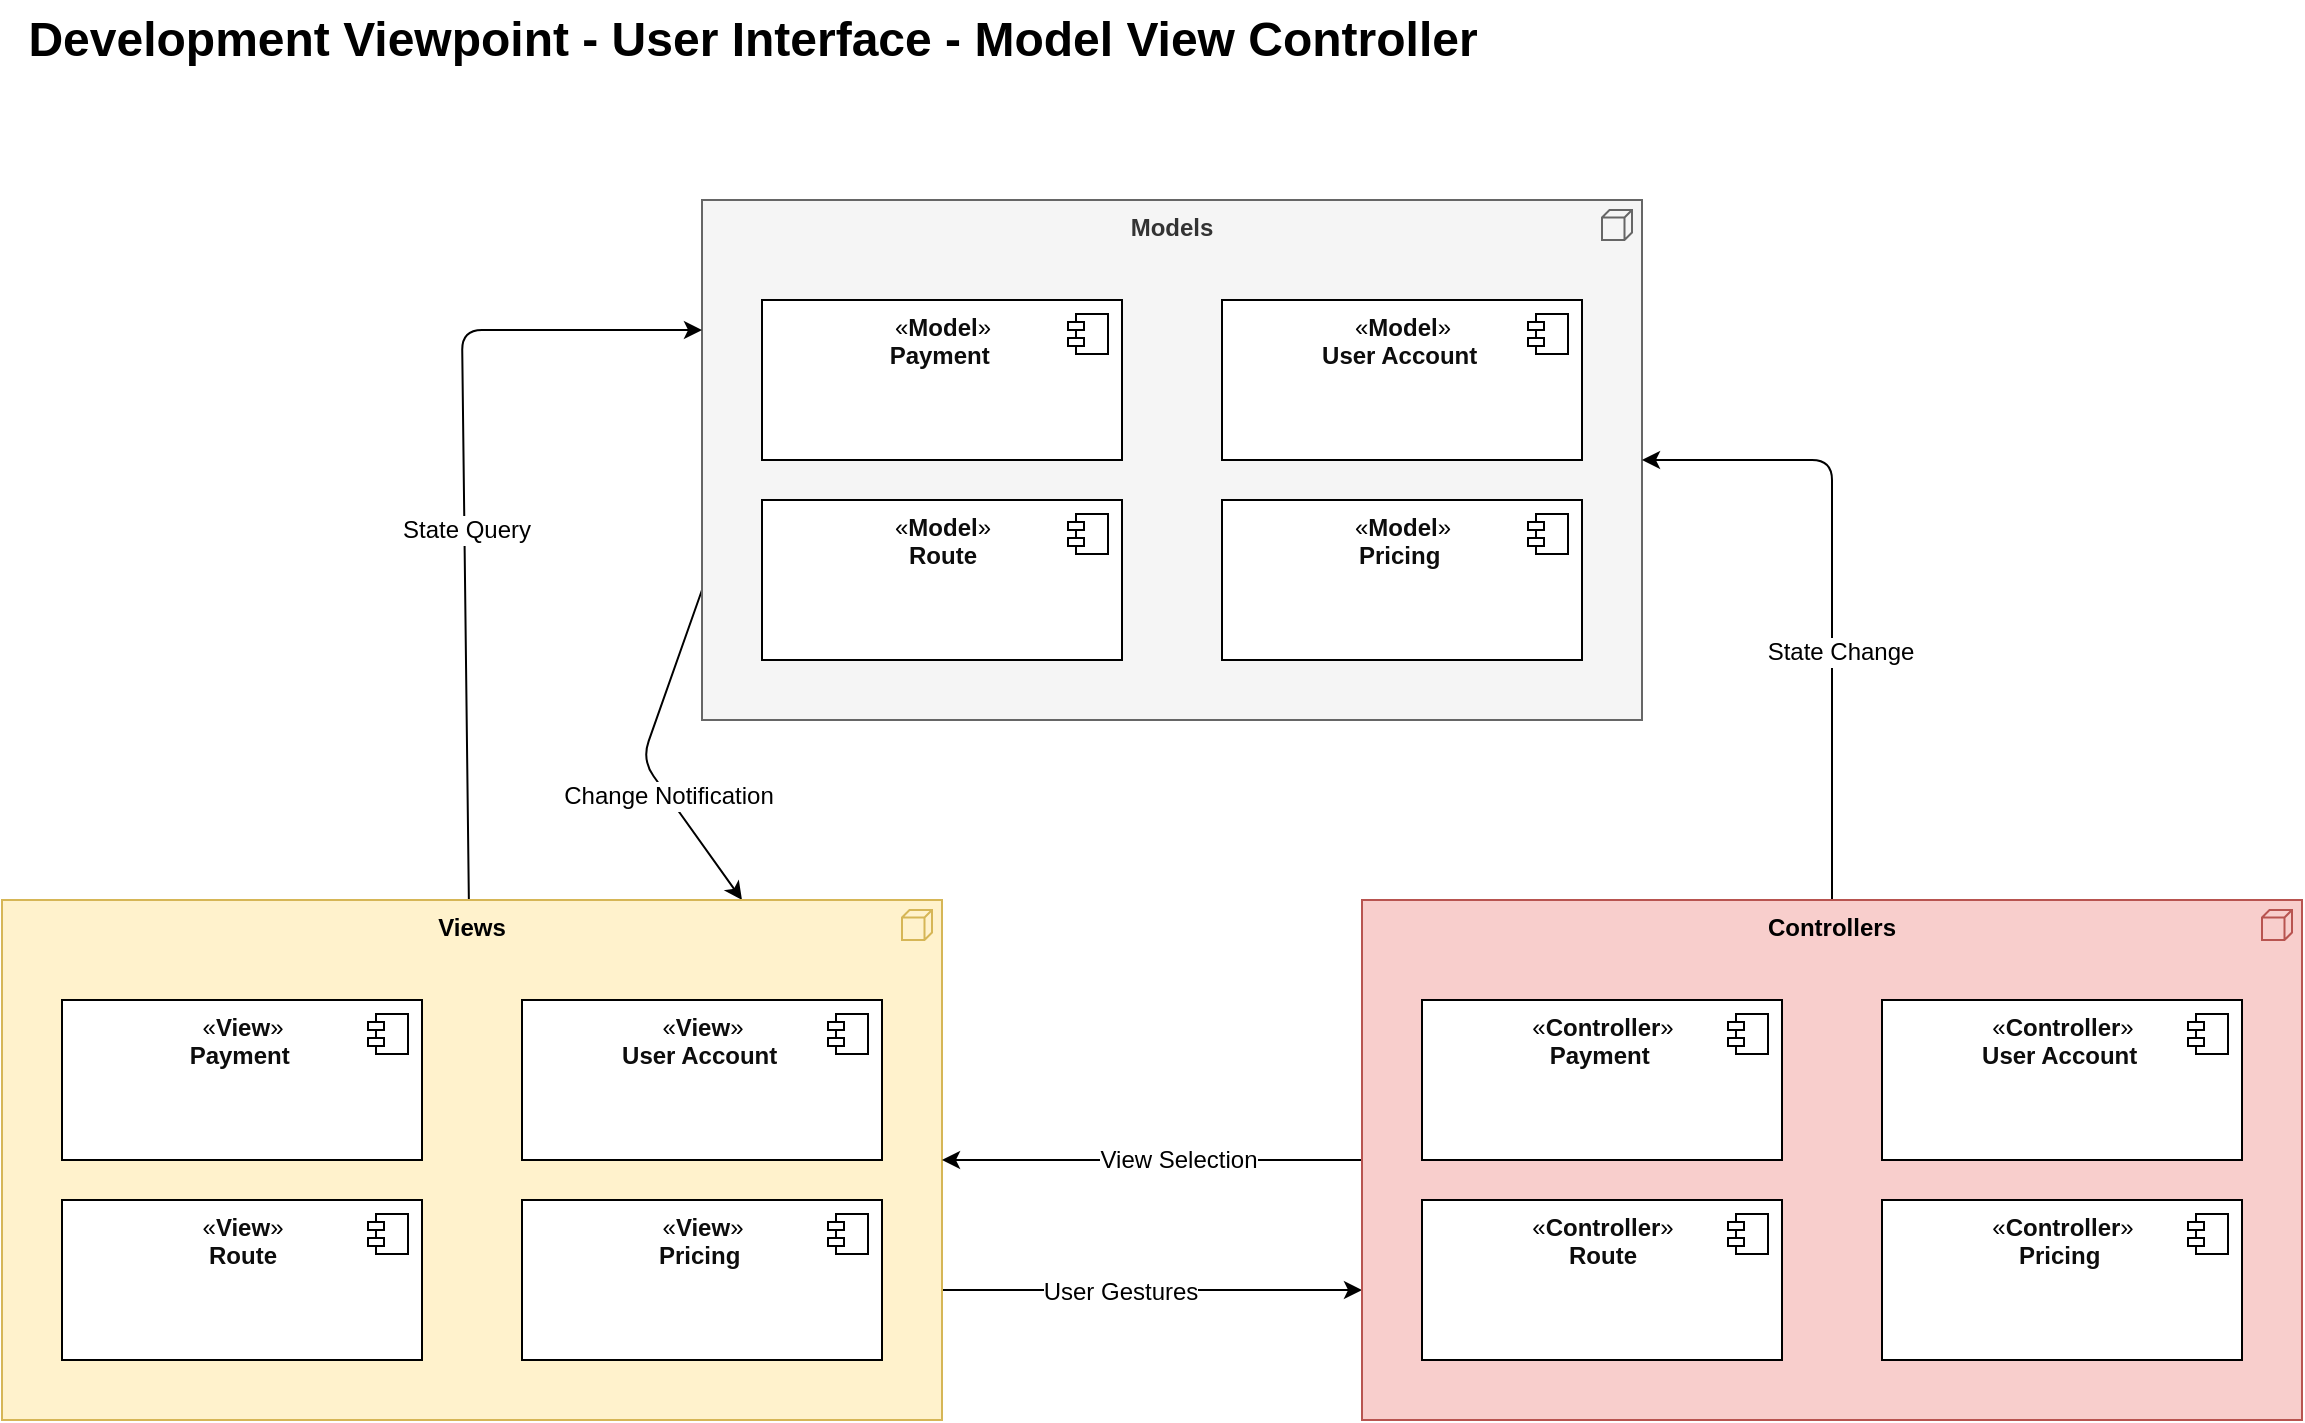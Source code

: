 <mxfile>
    <diagram id="AVOnWEAQ9v66yduFaMwA" name="Page-1">
        <mxGraphModel dx="1284" dy="960" grid="1" gridSize="10" guides="1" tooltips="1" connect="1" arrows="1" fold="1" page="1" pageScale="1" pageWidth="850" pageHeight="1100" math="0" shadow="0">
            <root>
                <mxCell id="0"/>
                <mxCell id="1" parent="0"/>
                <mxCell id="2" value="&lt;font style=&quot;font-size: 24px;&quot;&gt;&lt;b&gt;Development Viewpoint - User Interface - Model View Controller&lt;/b&gt;&lt;/font&gt;" style="text;html=1;align=center;verticalAlign=middle;resizable=0;points=[];autosize=1;strokeColor=none;fillColor=none;" parent="1" vertex="1">
                    <mxGeometry x="50" y="70" width="750" height="40" as="geometry"/>
                </mxCell>
                <mxCell id="61" style="html=1;fontFamily=Helvetica;fontSize=12;exitX=0;exitY=0.75;exitDx=0;exitDy=0;exitPerimeter=0;" parent="1" source="22" edge="1">
                    <mxGeometry relative="1" as="geometry">
                        <mxPoint x="420" y="520" as="targetPoint"/>
                        <Array as="points">
                            <mxPoint x="370" y="450"/>
                        </Array>
                    </mxGeometry>
                </mxCell>
                <mxCell id="62" value="Change Notification" style="edgeLabel;html=1;align=center;verticalAlign=middle;resizable=0;points=[];fontSize=12;fontFamily=Helvetica;" parent="61" vertex="1" connectable="0">
                    <mxGeometry x="0.27" relative="1" as="geometry">
                        <mxPoint as="offset"/>
                    </mxGeometry>
                </mxCell>
                <mxCell id="22" value="&lt;b&gt;Models&lt;/b&gt;" style="html=1;outlineConnect=0;whiteSpace=wrap;shape=mxgraph.archimate.application;appType=node;align=center;verticalAlign=top;fillColor=#f5f5f5;fontColor=#333333;strokeColor=#666666;" parent="1" vertex="1">
                    <mxGeometry x="400" y="170" width="470" height="260" as="geometry"/>
                </mxCell>
                <mxCell id="23" value="&lt;font style=&quot;font-size: 12px;&quot;&gt;«&lt;span style=&quot;color: rgb(13, 13, 13); font-weight: 600; text-align: left; background-color: rgb(255, 255, 255);&quot;&gt;Model&lt;/span&gt;»&lt;br&gt;&lt;/font&gt;&lt;span style=&quot;border: 0px solid rgb(227, 227, 227); box-sizing: border-box; --tw-border-spacing-x: 0; --tw-border-spacing-y: 0; --tw-translate-x: 0; --tw-translate-y: 0; --tw-rotate: 0; --tw-skew-x: 0; --tw-skew-y: 0; --tw-scale-x: 1; --tw-scale-y: 1; --tw-pan-x: ; --tw-pan-y: ; --tw-pinch-zoom: ; --tw-scroll-snap-strictness: proximity; --tw-gradient-from-position: ; --tw-gradient-via-position: ; --tw-gradient-to-position: ; --tw-ordinal: ; --tw-slashed-zero: ; --tw-numeric-figure: ; --tw-numeric-spacing: ; --tw-numeric-fraction: ; --tw-ring-inset: ; --tw-ring-offset-width: 0px; --tw-ring-offset-color: #fff; --tw-ring-color: rgba(69,89,164,.5); --tw-ring-offset-shadow: 0 0 transparent; --tw-ring-shadow: 0 0 transparent; --tw-shadow: 0 0 transparent; --tw-shadow-colored: 0 0 transparent; --tw-blur: ; --tw-brightness: ; --tw-contrast: ; --tw-grayscale: ; --tw-hue-rotate: ; --tw-invert: ; --tw-saturate: ; --tw-sepia: ; --tw-drop-shadow: ; --tw-backdrop-blur: ; --tw-backdrop-brightness: ; --tw-backdrop-contrast: ; --tw-backdrop-grayscale: ; --tw-backdrop-hue-rotate: ; --tw-backdrop-invert: ; --tw-backdrop-opacity: ; --tw-backdrop-saturate: ; --tw-backdrop-sepia: ; --tw-contain-size: ; --tw-contain-layout: ; --tw-contain-paint: ; --tw-contain-style: ; font-weight: 600; color: rgb(13, 13, 13); text-align: left; background-color: rgb(255, 255, 255);&quot;&gt;&lt;font style=&quot;font-size: 12px;&quot;&gt;Payment&amp;nbsp;&lt;/font&gt;&lt;/span&gt;" style="html=1;dropTarget=0;verticalAlign=top;" parent="1" vertex="1">
                    <mxGeometry x="430" y="220" width="180" height="80" as="geometry"/>
                </mxCell>
                <mxCell id="24" value="" style="shape=module;jettyWidth=8;jettyHeight=4;" parent="23" vertex="1">
                    <mxGeometry x="1" width="20" height="20" relative="1" as="geometry">
                        <mxPoint x="-27" y="7" as="offset"/>
                    </mxGeometry>
                </mxCell>
                <mxCell id="25" value="&lt;font style=&quot;font-size: 12px;&quot;&gt;«&lt;span style=&quot;color: rgb(13, 13, 13); font-weight: 600; text-align: left; background-color: rgb(255, 255, 255);&quot;&gt;Model&lt;/span&gt;»&lt;br&gt;&lt;span style=&quot;border: 0px solid rgb(227, 227, 227); box-sizing: border-box; --tw-border-spacing-x: 0; --tw-border-spacing-y: 0; --tw-translate-x: 0; --tw-translate-y: 0; --tw-rotate: 0; --tw-skew-x: 0; --tw-skew-y: 0; --tw-scale-x: 1; --tw-scale-y: 1; --tw-pan-x: ; --tw-pan-y: ; --tw-pinch-zoom: ; --tw-scroll-snap-strictness: proximity; --tw-gradient-from-position: ; --tw-gradient-via-position: ; --tw-gradient-to-position: ; --tw-ordinal: ; --tw-slashed-zero: ; --tw-numeric-figure: ; --tw-numeric-spacing: ; --tw-numeric-fraction: ; --tw-ring-inset: ; --tw-ring-offset-width: 0px; --tw-ring-offset-color: #fff; --tw-ring-color: rgba(69,89,164,.5); --tw-ring-offset-shadow: 0 0 transparent; --tw-ring-shadow: 0 0 transparent; --tw-shadow: 0 0 transparent; --tw-shadow-colored: 0 0 transparent; --tw-blur: ; --tw-brightness: ; --tw-contrast: ; --tw-grayscale: ; --tw-hue-rotate: ; --tw-invert: ; --tw-saturate: ; --tw-sepia: ; --tw-drop-shadow: ; --tw-backdrop-blur: ; --tw-backdrop-brightness: ; --tw-backdrop-contrast: ; --tw-backdrop-grayscale: ; --tw-backdrop-hue-rotate: ; --tw-backdrop-invert: ; --tw-backdrop-opacity: ; --tw-backdrop-saturate: ; --tw-backdrop-sepia: ; --tw-contain-size: ; --tw-contain-layout: ; --tw-contain-paint: ; --tw-contain-style: ; font-weight: 600; color: rgb(13, 13, 13); text-align: left; background-color: rgb(255, 255, 255);&quot;&gt;Route&lt;/span&gt;&lt;/font&gt;" style="html=1;dropTarget=0;verticalAlign=top;" parent="1" vertex="1">
                    <mxGeometry x="430" y="320" width="180" height="80" as="geometry"/>
                </mxCell>
                <mxCell id="26" value="" style="shape=module;jettyWidth=8;jettyHeight=4;" parent="25" vertex="1">
                    <mxGeometry x="1" width="20" height="20" relative="1" as="geometry">
                        <mxPoint x="-27" y="7" as="offset"/>
                    </mxGeometry>
                </mxCell>
                <mxCell id="27" value="&lt;font style=&quot;font-size: 12px;&quot;&gt;«&lt;span style=&quot;color: rgb(13, 13, 13); font-weight: 600; text-align: left; background-color: rgb(255, 255, 255);&quot;&gt;Model&lt;/span&gt;»&lt;br&gt;&lt;span style=&quot;border: 0px solid rgb(227, 227, 227); box-sizing: border-box; --tw-border-spacing-x: 0; --tw-border-spacing-y: 0; --tw-translate-x: 0; --tw-translate-y: 0; --tw-rotate: 0; --tw-skew-x: 0; --tw-skew-y: 0; --tw-scale-x: 1; --tw-scale-y: 1; --tw-pan-x: ; --tw-pan-y: ; --tw-pinch-zoom: ; --tw-scroll-snap-strictness: proximity; --tw-gradient-from-position: ; --tw-gradient-via-position: ; --tw-gradient-to-position: ; --tw-ordinal: ; --tw-slashed-zero: ; --tw-numeric-figure: ; --tw-numeric-spacing: ; --tw-numeric-fraction: ; --tw-ring-inset: ; --tw-ring-offset-width: 0px; --tw-ring-offset-color: #fff; --tw-ring-color: rgba(69,89,164,.5); --tw-ring-offset-shadow: 0 0 transparent; --tw-ring-shadow: 0 0 transparent; --tw-shadow: 0 0 transparent; --tw-shadow-colored: 0 0 transparent; --tw-blur: ; --tw-brightness: ; --tw-contrast: ; --tw-grayscale: ; --tw-hue-rotate: ; --tw-invert: ; --tw-saturate: ; --tw-sepia: ; --tw-drop-shadow: ; --tw-backdrop-blur: ; --tw-backdrop-brightness: ; --tw-backdrop-contrast: ; --tw-backdrop-grayscale: ; --tw-backdrop-hue-rotate: ; --tw-backdrop-invert: ; --tw-backdrop-opacity: ; --tw-backdrop-saturate: ; --tw-backdrop-sepia: ; --tw-contain-size: ; --tw-contain-layout: ; --tw-contain-paint: ; --tw-contain-style: ; font-weight: 600; color: rgb(13, 13, 13); text-align: left; background-color: rgb(255, 255, 255);&quot;&gt;User Account&amp;nbsp;&lt;/span&gt;&lt;/font&gt;" style="html=1;dropTarget=0;verticalAlign=top;" parent="1" vertex="1">
                    <mxGeometry x="660" y="220" width="180" height="80" as="geometry"/>
                </mxCell>
                <mxCell id="28" value="" style="shape=module;jettyWidth=8;jettyHeight=4;" parent="27" vertex="1">
                    <mxGeometry x="1" width="20" height="20" relative="1" as="geometry">
                        <mxPoint x="-27" y="7" as="offset"/>
                    </mxGeometry>
                </mxCell>
                <mxCell id="29" value="&lt;font style=&quot;font-size: 12px;&quot;&gt;«&lt;span style=&quot;color: rgb(13, 13, 13); font-weight: 600; text-align: left; background-color: rgb(255, 255, 255);&quot;&gt;Model&lt;/span&gt;»&lt;br&gt;&lt;span style=&quot;border: 0px solid rgb(227, 227, 227); box-sizing: border-box; --tw-border-spacing-x: 0; --tw-border-spacing-y: 0; --tw-translate-x: 0; --tw-translate-y: 0; --tw-rotate: 0; --tw-skew-x: 0; --tw-skew-y: 0; --tw-scale-x: 1; --tw-scale-y: 1; --tw-pan-x: ; --tw-pan-y: ; --tw-pinch-zoom: ; --tw-scroll-snap-strictness: proximity; --tw-gradient-from-position: ; --tw-gradient-via-position: ; --tw-gradient-to-position: ; --tw-ordinal: ; --tw-slashed-zero: ; --tw-numeric-figure: ; --tw-numeric-spacing: ; --tw-numeric-fraction: ; --tw-ring-inset: ; --tw-ring-offset-width: 0px; --tw-ring-offset-color: #fff; --tw-ring-color: rgba(69,89,164,.5); --tw-ring-offset-shadow: 0 0 transparent; --tw-ring-shadow: 0 0 transparent; --tw-shadow: 0 0 transparent; --tw-shadow-colored: 0 0 transparent; --tw-blur: ; --tw-brightness: ; --tw-contrast: ; --tw-grayscale: ; --tw-hue-rotate: ; --tw-invert: ; --tw-saturate: ; --tw-sepia: ; --tw-drop-shadow: ; --tw-backdrop-blur: ; --tw-backdrop-brightness: ; --tw-backdrop-contrast: ; --tw-backdrop-grayscale: ; --tw-backdrop-hue-rotate: ; --tw-backdrop-invert: ; --tw-backdrop-opacity: ; --tw-backdrop-saturate: ; --tw-backdrop-sepia: ; --tw-contain-size: ; --tw-contain-layout: ; --tw-contain-paint: ; --tw-contain-style: ; font-weight: 600; color: rgb(13, 13, 13); text-align: left; background-color: rgb(255, 255, 255);&quot;&gt;Pricing&amp;nbsp;&lt;/span&gt;&lt;/font&gt;" style="html=1;dropTarget=0;verticalAlign=top;" parent="1" vertex="1">
                    <mxGeometry x="660" y="320" width="180" height="80" as="geometry"/>
                </mxCell>
                <mxCell id="30" value="" style="shape=module;jettyWidth=8;jettyHeight=4;" parent="29" vertex="1">
                    <mxGeometry x="1" width="20" height="20" relative="1" as="geometry">
                        <mxPoint x="-27" y="7" as="offset"/>
                    </mxGeometry>
                </mxCell>
                <mxCell id="49" style="edgeStyle=none;html=1;exitX=1;exitY=0.75;exitDx=0;exitDy=0;exitPerimeter=0;entryX=0;entryY=0.75;entryDx=0;entryDy=0;entryPerimeter=0;fontFamily=Helvetica;fontSize=12;" parent="1" source="31" target="40" edge="1">
                    <mxGeometry relative="1" as="geometry"/>
                </mxCell>
                <mxCell id="52" value="User Gestures" style="edgeLabel;html=1;align=center;verticalAlign=middle;resizable=0;points=[];fontSize=12;fontFamily=Helvetica;" parent="49" vertex="1" connectable="0">
                    <mxGeometry x="-0.154" y="-1" relative="1" as="geometry">
                        <mxPoint as="offset"/>
                    </mxGeometry>
                </mxCell>
                <mxCell id="58" style="html=1;entryX=0;entryY=0.25;entryDx=0;entryDy=0;entryPerimeter=0;fontFamily=Helvetica;fontSize=12;" parent="1" source="31" target="22" edge="1">
                    <mxGeometry relative="1" as="geometry">
                        <Array as="points">
                            <mxPoint x="280" y="235"/>
                        </Array>
                    </mxGeometry>
                </mxCell>
                <mxCell id="59" value="State Query" style="edgeLabel;html=1;align=center;verticalAlign=middle;resizable=0;points=[];fontSize=12;fontFamily=Helvetica;" parent="58" vertex="1" connectable="0">
                    <mxGeometry x="-0.084" y="-1" relative="1" as="geometry">
                        <mxPoint as="offset"/>
                    </mxGeometry>
                </mxCell>
                <mxCell id="31" value="&lt;b&gt;Views&lt;/b&gt;" style="html=1;outlineConnect=0;whiteSpace=wrap;shape=mxgraph.archimate.application;appType=node;align=center;verticalAlign=top;fillColor=#fff2cc;strokeColor=#d6b656;" parent="1" vertex="1">
                    <mxGeometry x="50" y="520" width="470" height="260" as="geometry"/>
                </mxCell>
                <mxCell id="32" value="&lt;font style=&quot;font-size: 12px;&quot;&gt;«&lt;span style=&quot;color: rgb(13, 13, 13); font-weight: 600; text-align: left; background-color: rgb(255, 255, 255);&quot;&gt;View&lt;/span&gt;»&lt;br&gt;&lt;/font&gt;&lt;span style=&quot;border: 0px solid rgb(227, 227, 227); box-sizing: border-box; --tw-border-spacing-x: 0; --tw-border-spacing-y: 0; --tw-translate-x: 0; --tw-translate-y: 0; --tw-rotate: 0; --tw-skew-x: 0; --tw-skew-y: 0; --tw-scale-x: 1; --tw-scale-y: 1; --tw-pan-x: ; --tw-pan-y: ; --tw-pinch-zoom: ; --tw-scroll-snap-strictness: proximity; --tw-gradient-from-position: ; --tw-gradient-via-position: ; --tw-gradient-to-position: ; --tw-ordinal: ; --tw-slashed-zero: ; --tw-numeric-figure: ; --tw-numeric-spacing: ; --tw-numeric-fraction: ; --tw-ring-inset: ; --tw-ring-offset-width: 0px; --tw-ring-offset-color: #fff; --tw-ring-color: rgba(69,89,164,.5); --tw-ring-offset-shadow: 0 0 transparent; --tw-ring-shadow: 0 0 transparent; --tw-shadow: 0 0 transparent; --tw-shadow-colored: 0 0 transparent; --tw-blur: ; --tw-brightness: ; --tw-contrast: ; --tw-grayscale: ; --tw-hue-rotate: ; --tw-invert: ; --tw-saturate: ; --tw-sepia: ; --tw-drop-shadow: ; --tw-backdrop-blur: ; --tw-backdrop-brightness: ; --tw-backdrop-contrast: ; --tw-backdrop-grayscale: ; --tw-backdrop-hue-rotate: ; --tw-backdrop-invert: ; --tw-backdrop-opacity: ; --tw-backdrop-saturate: ; --tw-backdrop-sepia: ; --tw-contain-size: ; --tw-contain-layout: ; --tw-contain-paint: ; --tw-contain-style: ; font-weight: 600; color: rgb(13, 13, 13); text-align: left; background-color: rgb(255, 255, 255);&quot;&gt;&lt;font style=&quot;font-size: 12px;&quot;&gt;Payment&amp;nbsp;&lt;/font&gt;&lt;/span&gt;" style="html=1;dropTarget=0;verticalAlign=top;" parent="1" vertex="1">
                    <mxGeometry x="80" y="570" width="180" height="80" as="geometry"/>
                </mxCell>
                <mxCell id="33" value="" style="shape=module;jettyWidth=8;jettyHeight=4;" parent="32" vertex="1">
                    <mxGeometry x="1" width="20" height="20" relative="1" as="geometry">
                        <mxPoint x="-27" y="7" as="offset"/>
                    </mxGeometry>
                </mxCell>
                <mxCell id="34" value="&lt;font style=&quot;font-size: 12px;&quot;&gt;«&lt;span style=&quot;color: rgb(13, 13, 13); font-weight: 600; text-align: left; background-color: rgb(255, 255, 255);&quot;&gt;View&lt;/span&gt;»&lt;br&gt;&lt;span style=&quot;border: 0px solid rgb(227, 227, 227); box-sizing: border-box; --tw-border-spacing-x: 0; --tw-border-spacing-y: 0; --tw-translate-x: 0; --tw-translate-y: 0; --tw-rotate: 0; --tw-skew-x: 0; --tw-skew-y: 0; --tw-scale-x: 1; --tw-scale-y: 1; --tw-pan-x: ; --tw-pan-y: ; --tw-pinch-zoom: ; --tw-scroll-snap-strictness: proximity; --tw-gradient-from-position: ; --tw-gradient-via-position: ; --tw-gradient-to-position: ; --tw-ordinal: ; --tw-slashed-zero: ; --tw-numeric-figure: ; --tw-numeric-spacing: ; --tw-numeric-fraction: ; --tw-ring-inset: ; --tw-ring-offset-width: 0px; --tw-ring-offset-color: #fff; --tw-ring-color: rgba(69,89,164,.5); --tw-ring-offset-shadow: 0 0 transparent; --tw-ring-shadow: 0 0 transparent; --tw-shadow: 0 0 transparent; --tw-shadow-colored: 0 0 transparent; --tw-blur: ; --tw-brightness: ; --tw-contrast: ; --tw-grayscale: ; --tw-hue-rotate: ; --tw-invert: ; --tw-saturate: ; --tw-sepia: ; --tw-drop-shadow: ; --tw-backdrop-blur: ; --tw-backdrop-brightness: ; --tw-backdrop-contrast: ; --tw-backdrop-grayscale: ; --tw-backdrop-hue-rotate: ; --tw-backdrop-invert: ; --tw-backdrop-opacity: ; --tw-backdrop-saturate: ; --tw-backdrop-sepia: ; --tw-contain-size: ; --tw-contain-layout: ; --tw-contain-paint: ; --tw-contain-style: ; font-weight: 600; color: rgb(13, 13, 13); text-align: left; background-color: rgb(255, 255, 255);&quot;&gt;Route&lt;/span&gt;&lt;/font&gt;" style="html=1;dropTarget=0;verticalAlign=top;" parent="1" vertex="1">
                    <mxGeometry x="80" y="670" width="180" height="80" as="geometry"/>
                </mxCell>
                <mxCell id="35" value="" style="shape=module;jettyWidth=8;jettyHeight=4;" parent="34" vertex="1">
                    <mxGeometry x="1" width="20" height="20" relative="1" as="geometry">
                        <mxPoint x="-27" y="7" as="offset"/>
                    </mxGeometry>
                </mxCell>
                <mxCell id="36" value="&lt;font style=&quot;font-size: 12px;&quot;&gt;«&lt;span style=&quot;color: rgb(13, 13, 13); font-weight: 600; text-align: left; background-color: rgb(255, 255, 255);&quot;&gt;View&lt;/span&gt;»&lt;br&gt;&lt;span style=&quot;border: 0px solid rgb(227, 227, 227); box-sizing: border-box; --tw-border-spacing-x: 0; --tw-border-spacing-y: 0; --tw-translate-x: 0; --tw-translate-y: 0; --tw-rotate: 0; --tw-skew-x: 0; --tw-skew-y: 0; --tw-scale-x: 1; --tw-scale-y: 1; --tw-pan-x: ; --tw-pan-y: ; --tw-pinch-zoom: ; --tw-scroll-snap-strictness: proximity; --tw-gradient-from-position: ; --tw-gradient-via-position: ; --tw-gradient-to-position: ; --tw-ordinal: ; --tw-slashed-zero: ; --tw-numeric-figure: ; --tw-numeric-spacing: ; --tw-numeric-fraction: ; --tw-ring-inset: ; --tw-ring-offset-width: 0px; --tw-ring-offset-color: #fff; --tw-ring-color: rgba(69,89,164,.5); --tw-ring-offset-shadow: 0 0 transparent; --tw-ring-shadow: 0 0 transparent; --tw-shadow: 0 0 transparent; --tw-shadow-colored: 0 0 transparent; --tw-blur: ; --tw-brightness: ; --tw-contrast: ; --tw-grayscale: ; --tw-hue-rotate: ; --tw-invert: ; --tw-saturate: ; --tw-sepia: ; --tw-drop-shadow: ; --tw-backdrop-blur: ; --tw-backdrop-brightness: ; --tw-backdrop-contrast: ; --tw-backdrop-grayscale: ; --tw-backdrop-hue-rotate: ; --tw-backdrop-invert: ; --tw-backdrop-opacity: ; --tw-backdrop-saturate: ; --tw-backdrop-sepia: ; --tw-contain-size: ; --tw-contain-layout: ; --tw-contain-paint: ; --tw-contain-style: ; font-weight: 600; color: rgb(13, 13, 13); text-align: left; background-color: rgb(255, 255, 255);&quot;&gt;User Account&amp;nbsp;&lt;/span&gt;&lt;/font&gt;" style="html=1;dropTarget=0;verticalAlign=top;" parent="1" vertex="1">
                    <mxGeometry x="310" y="570" width="180" height="80" as="geometry"/>
                </mxCell>
                <mxCell id="37" value="" style="shape=module;jettyWidth=8;jettyHeight=4;" parent="36" vertex="1">
                    <mxGeometry x="1" width="20" height="20" relative="1" as="geometry">
                        <mxPoint x="-27" y="7" as="offset"/>
                    </mxGeometry>
                </mxCell>
                <mxCell id="38" value="&lt;font style=&quot;font-size: 12px;&quot;&gt;«&lt;span style=&quot;color: rgb(13, 13, 13); font-weight: 600; text-align: left; background-color: rgb(255, 255, 255);&quot;&gt;View&lt;/span&gt;»&lt;br&gt;&lt;span style=&quot;border: 0px solid rgb(227, 227, 227); box-sizing: border-box; --tw-border-spacing-x: 0; --tw-border-spacing-y: 0; --tw-translate-x: 0; --tw-translate-y: 0; --tw-rotate: 0; --tw-skew-x: 0; --tw-skew-y: 0; --tw-scale-x: 1; --tw-scale-y: 1; --tw-pan-x: ; --tw-pan-y: ; --tw-pinch-zoom: ; --tw-scroll-snap-strictness: proximity; --tw-gradient-from-position: ; --tw-gradient-via-position: ; --tw-gradient-to-position: ; --tw-ordinal: ; --tw-slashed-zero: ; --tw-numeric-figure: ; --tw-numeric-spacing: ; --tw-numeric-fraction: ; --tw-ring-inset: ; --tw-ring-offset-width: 0px; --tw-ring-offset-color: #fff; --tw-ring-color: rgba(69,89,164,.5); --tw-ring-offset-shadow: 0 0 transparent; --tw-ring-shadow: 0 0 transparent; --tw-shadow: 0 0 transparent; --tw-shadow-colored: 0 0 transparent; --tw-blur: ; --tw-brightness: ; --tw-contrast: ; --tw-grayscale: ; --tw-hue-rotate: ; --tw-invert: ; --tw-saturate: ; --tw-sepia: ; --tw-drop-shadow: ; --tw-backdrop-blur: ; --tw-backdrop-brightness: ; --tw-backdrop-contrast: ; --tw-backdrop-grayscale: ; --tw-backdrop-hue-rotate: ; --tw-backdrop-invert: ; --tw-backdrop-opacity: ; --tw-backdrop-saturate: ; --tw-backdrop-sepia: ; --tw-contain-size: ; --tw-contain-layout: ; --tw-contain-paint: ; --tw-contain-style: ; font-weight: 600; color: rgb(13, 13, 13); text-align: left; background-color: rgb(255, 255, 255);&quot;&gt;Pricing&amp;nbsp;&lt;/span&gt;&lt;/font&gt;" style="html=1;dropTarget=0;verticalAlign=top;" parent="1" vertex="1">
                    <mxGeometry x="310" y="670" width="180" height="80" as="geometry"/>
                </mxCell>
                <mxCell id="39" value="" style="shape=module;jettyWidth=8;jettyHeight=4;" parent="38" vertex="1">
                    <mxGeometry x="1" width="20" height="20" relative="1" as="geometry">
                        <mxPoint x="-27" y="7" as="offset"/>
                    </mxGeometry>
                </mxCell>
                <mxCell id="53" style="edgeStyle=none;html=1;entryX=1;entryY=0.5;entryDx=0;entryDy=0;entryPerimeter=0;fontFamily=Helvetica;fontSize=12;" parent="1" source="40" target="31" edge="1">
                    <mxGeometry relative="1" as="geometry"/>
                </mxCell>
                <mxCell id="55" value="View Selection" style="edgeLabel;html=1;align=center;verticalAlign=middle;resizable=0;points=[];fontSize=12;fontFamily=Helvetica;" parent="53" vertex="1" connectable="0">
                    <mxGeometry x="-0.118" relative="1" as="geometry">
                        <mxPoint as="offset"/>
                    </mxGeometry>
                </mxCell>
                <mxCell id="56" style="html=1;entryX=1;entryY=0.5;entryDx=0;entryDy=0;entryPerimeter=0;fontFamily=Helvetica;fontSize=12;" parent="1" source="40" target="22" edge="1">
                    <mxGeometry relative="1" as="geometry">
                        <Array as="points">
                            <mxPoint x="965" y="300"/>
                        </Array>
                    </mxGeometry>
                </mxCell>
                <mxCell id="57" value="State Change" style="edgeLabel;html=1;align=center;verticalAlign=middle;resizable=0;points=[];fontSize=12;fontFamily=Helvetica;" parent="56" vertex="1" connectable="0">
                    <mxGeometry x="-0.212" y="-4" relative="1" as="geometry">
                        <mxPoint as="offset"/>
                    </mxGeometry>
                </mxCell>
                <mxCell id="40" value="&lt;b&gt;Controllers&lt;/b&gt;" style="html=1;outlineConnect=0;whiteSpace=wrap;shape=mxgraph.archimate.application;appType=node;align=center;verticalAlign=top;fillColor=#f8cecc;strokeColor=#b85450;" parent="1" vertex="1">
                    <mxGeometry x="730" y="520" width="470" height="260" as="geometry"/>
                </mxCell>
                <mxCell id="41" value="&lt;font style=&quot;font-size: 12px;&quot;&gt;«&lt;span style=&quot;color: rgb(13, 13, 13); font-weight: 600; text-align: left; background-color: rgb(255, 255, 255);&quot;&gt;Controller&lt;/span&gt;»&lt;br&gt;&lt;/font&gt;&lt;span style=&quot;border: 0px solid rgb(227, 227, 227); box-sizing: border-box; --tw-border-spacing-x: 0; --tw-border-spacing-y: 0; --tw-translate-x: 0; --tw-translate-y: 0; --tw-rotate: 0; --tw-skew-x: 0; --tw-skew-y: 0; --tw-scale-x: 1; --tw-scale-y: 1; --tw-pan-x: ; --tw-pan-y: ; --tw-pinch-zoom: ; --tw-scroll-snap-strictness: proximity; --tw-gradient-from-position: ; --tw-gradient-via-position: ; --tw-gradient-to-position: ; --tw-ordinal: ; --tw-slashed-zero: ; --tw-numeric-figure: ; --tw-numeric-spacing: ; --tw-numeric-fraction: ; --tw-ring-inset: ; --tw-ring-offset-width: 0px; --tw-ring-offset-color: #fff; --tw-ring-color: rgba(69,89,164,.5); --tw-ring-offset-shadow: 0 0 transparent; --tw-ring-shadow: 0 0 transparent; --tw-shadow: 0 0 transparent; --tw-shadow-colored: 0 0 transparent; --tw-blur: ; --tw-brightness: ; --tw-contrast: ; --tw-grayscale: ; --tw-hue-rotate: ; --tw-invert: ; --tw-saturate: ; --tw-sepia: ; --tw-drop-shadow: ; --tw-backdrop-blur: ; --tw-backdrop-brightness: ; --tw-backdrop-contrast: ; --tw-backdrop-grayscale: ; --tw-backdrop-hue-rotate: ; --tw-backdrop-invert: ; --tw-backdrop-opacity: ; --tw-backdrop-saturate: ; --tw-backdrop-sepia: ; --tw-contain-size: ; --tw-contain-layout: ; --tw-contain-paint: ; --tw-contain-style: ; font-weight: 600; color: rgb(13, 13, 13); text-align: left; background-color: rgb(255, 255, 255);&quot;&gt;&lt;font style=&quot;font-size: 12px;&quot;&gt;Payment&amp;nbsp;&lt;/font&gt;&lt;/span&gt;" style="html=1;dropTarget=0;verticalAlign=top;" parent="1" vertex="1">
                    <mxGeometry x="760" y="570" width="180" height="80" as="geometry"/>
                </mxCell>
                <mxCell id="42" value="" style="shape=module;jettyWidth=8;jettyHeight=4;" parent="41" vertex="1">
                    <mxGeometry x="1" width="20" height="20" relative="1" as="geometry">
                        <mxPoint x="-27" y="7" as="offset"/>
                    </mxGeometry>
                </mxCell>
                <mxCell id="43" value="&lt;font style=&quot;font-size: 12px;&quot;&gt;«&lt;span style=&quot;color: rgb(13, 13, 13); font-weight: 600; text-align: left; background-color: rgb(255, 255, 255);&quot;&gt;Controller&lt;/span&gt;»&lt;br&gt;&lt;span style=&quot;border: 0px solid rgb(227, 227, 227); box-sizing: border-box; --tw-border-spacing-x: 0; --tw-border-spacing-y: 0; --tw-translate-x: 0; --tw-translate-y: 0; --tw-rotate: 0; --tw-skew-x: 0; --tw-skew-y: 0; --tw-scale-x: 1; --tw-scale-y: 1; --tw-pan-x: ; --tw-pan-y: ; --tw-pinch-zoom: ; --tw-scroll-snap-strictness: proximity; --tw-gradient-from-position: ; --tw-gradient-via-position: ; --tw-gradient-to-position: ; --tw-ordinal: ; --tw-slashed-zero: ; --tw-numeric-figure: ; --tw-numeric-spacing: ; --tw-numeric-fraction: ; --tw-ring-inset: ; --tw-ring-offset-width: 0px; --tw-ring-offset-color: #fff; --tw-ring-color: rgba(69,89,164,.5); --tw-ring-offset-shadow: 0 0 transparent; --tw-ring-shadow: 0 0 transparent; --tw-shadow: 0 0 transparent; --tw-shadow-colored: 0 0 transparent; --tw-blur: ; --tw-brightness: ; --tw-contrast: ; --tw-grayscale: ; --tw-hue-rotate: ; --tw-invert: ; --tw-saturate: ; --tw-sepia: ; --tw-drop-shadow: ; --tw-backdrop-blur: ; --tw-backdrop-brightness: ; --tw-backdrop-contrast: ; --tw-backdrop-grayscale: ; --tw-backdrop-hue-rotate: ; --tw-backdrop-invert: ; --tw-backdrop-opacity: ; --tw-backdrop-saturate: ; --tw-backdrop-sepia: ; --tw-contain-size: ; --tw-contain-layout: ; --tw-contain-paint: ; --tw-contain-style: ; font-weight: 600; color: rgb(13, 13, 13); text-align: left; background-color: rgb(255, 255, 255);&quot;&gt;Route&lt;/span&gt;&lt;/font&gt;" style="html=1;dropTarget=0;verticalAlign=top;" parent="1" vertex="1">
                    <mxGeometry x="760" y="670" width="180" height="80" as="geometry"/>
                </mxCell>
                <mxCell id="44" value="" style="shape=module;jettyWidth=8;jettyHeight=4;" parent="43" vertex="1">
                    <mxGeometry x="1" width="20" height="20" relative="1" as="geometry">
                        <mxPoint x="-27" y="7" as="offset"/>
                    </mxGeometry>
                </mxCell>
                <mxCell id="45" value="&lt;font style=&quot;font-size: 12px;&quot;&gt;«&lt;span style=&quot;color: rgb(13, 13, 13); font-weight: 600; text-align: left; background-color: rgb(255, 255, 255);&quot;&gt;Controller&lt;/span&gt;»&lt;br&gt;&lt;span style=&quot;border: 0px solid rgb(227, 227, 227); box-sizing: border-box; --tw-border-spacing-x: 0; --tw-border-spacing-y: 0; --tw-translate-x: 0; --tw-translate-y: 0; --tw-rotate: 0; --tw-skew-x: 0; --tw-skew-y: 0; --tw-scale-x: 1; --tw-scale-y: 1; --tw-pan-x: ; --tw-pan-y: ; --tw-pinch-zoom: ; --tw-scroll-snap-strictness: proximity; --tw-gradient-from-position: ; --tw-gradient-via-position: ; --tw-gradient-to-position: ; --tw-ordinal: ; --tw-slashed-zero: ; --tw-numeric-figure: ; --tw-numeric-spacing: ; --tw-numeric-fraction: ; --tw-ring-inset: ; --tw-ring-offset-width: 0px; --tw-ring-offset-color: #fff; --tw-ring-color: rgba(69,89,164,.5); --tw-ring-offset-shadow: 0 0 transparent; --tw-ring-shadow: 0 0 transparent; --tw-shadow: 0 0 transparent; --tw-shadow-colored: 0 0 transparent; --tw-blur: ; --tw-brightness: ; --tw-contrast: ; --tw-grayscale: ; --tw-hue-rotate: ; --tw-invert: ; --tw-saturate: ; --tw-sepia: ; --tw-drop-shadow: ; --tw-backdrop-blur: ; --tw-backdrop-brightness: ; --tw-backdrop-contrast: ; --tw-backdrop-grayscale: ; --tw-backdrop-hue-rotate: ; --tw-backdrop-invert: ; --tw-backdrop-opacity: ; --tw-backdrop-saturate: ; --tw-backdrop-sepia: ; --tw-contain-size: ; --tw-contain-layout: ; --tw-contain-paint: ; --tw-contain-style: ; font-weight: 600; color: rgb(13, 13, 13); text-align: left; background-color: rgb(255, 255, 255);&quot;&gt;User Account&amp;nbsp;&lt;/span&gt;&lt;/font&gt;" style="html=1;dropTarget=0;verticalAlign=top;" parent="1" vertex="1">
                    <mxGeometry x="990" y="570" width="180" height="80" as="geometry"/>
                </mxCell>
                <mxCell id="46" value="" style="shape=module;jettyWidth=8;jettyHeight=4;" parent="45" vertex="1">
                    <mxGeometry x="1" width="20" height="20" relative="1" as="geometry">
                        <mxPoint x="-27" y="7" as="offset"/>
                    </mxGeometry>
                </mxCell>
                <mxCell id="47" value="&lt;font style=&quot;font-size: 12px;&quot;&gt;«&lt;span style=&quot;color: rgb(13, 13, 13); font-weight: 600; text-align: left; background-color: rgb(255, 255, 255);&quot;&gt;Controller&lt;/span&gt;»&lt;br&gt;&lt;span style=&quot;border: 0px solid rgb(227, 227, 227); box-sizing: border-box; --tw-border-spacing-x: 0; --tw-border-spacing-y: 0; --tw-translate-x: 0; --tw-translate-y: 0; --tw-rotate: 0; --tw-skew-x: 0; --tw-skew-y: 0; --tw-scale-x: 1; --tw-scale-y: 1; --tw-pan-x: ; --tw-pan-y: ; --tw-pinch-zoom: ; --tw-scroll-snap-strictness: proximity; --tw-gradient-from-position: ; --tw-gradient-via-position: ; --tw-gradient-to-position: ; --tw-ordinal: ; --tw-slashed-zero: ; --tw-numeric-figure: ; --tw-numeric-spacing: ; --tw-numeric-fraction: ; --tw-ring-inset: ; --tw-ring-offset-width: 0px; --tw-ring-offset-color: #fff; --tw-ring-color: rgba(69,89,164,.5); --tw-ring-offset-shadow: 0 0 transparent; --tw-ring-shadow: 0 0 transparent; --tw-shadow: 0 0 transparent; --tw-shadow-colored: 0 0 transparent; --tw-blur: ; --tw-brightness: ; --tw-contrast: ; --tw-grayscale: ; --tw-hue-rotate: ; --tw-invert: ; --tw-saturate: ; --tw-sepia: ; --tw-drop-shadow: ; --tw-backdrop-blur: ; --tw-backdrop-brightness: ; --tw-backdrop-contrast: ; --tw-backdrop-grayscale: ; --tw-backdrop-hue-rotate: ; --tw-backdrop-invert: ; --tw-backdrop-opacity: ; --tw-backdrop-saturate: ; --tw-backdrop-sepia: ; --tw-contain-size: ; --tw-contain-layout: ; --tw-contain-paint: ; --tw-contain-style: ; font-weight: 600; color: rgb(13, 13, 13); text-align: left; background-color: rgb(255, 255, 255);&quot;&gt;Pricing&amp;nbsp;&lt;/span&gt;&lt;/font&gt;" style="html=1;dropTarget=0;verticalAlign=top;" parent="1" vertex="1">
                    <mxGeometry x="990" y="670" width="180" height="80" as="geometry"/>
                </mxCell>
                <mxCell id="48" value="" style="shape=module;jettyWidth=8;jettyHeight=4;" parent="47" vertex="1">
                    <mxGeometry x="1" width="20" height="20" relative="1" as="geometry">
                        <mxPoint x="-27" y="7" as="offset"/>
                    </mxGeometry>
                </mxCell>
            </root>
        </mxGraphModel>
    </diagram>
</mxfile>